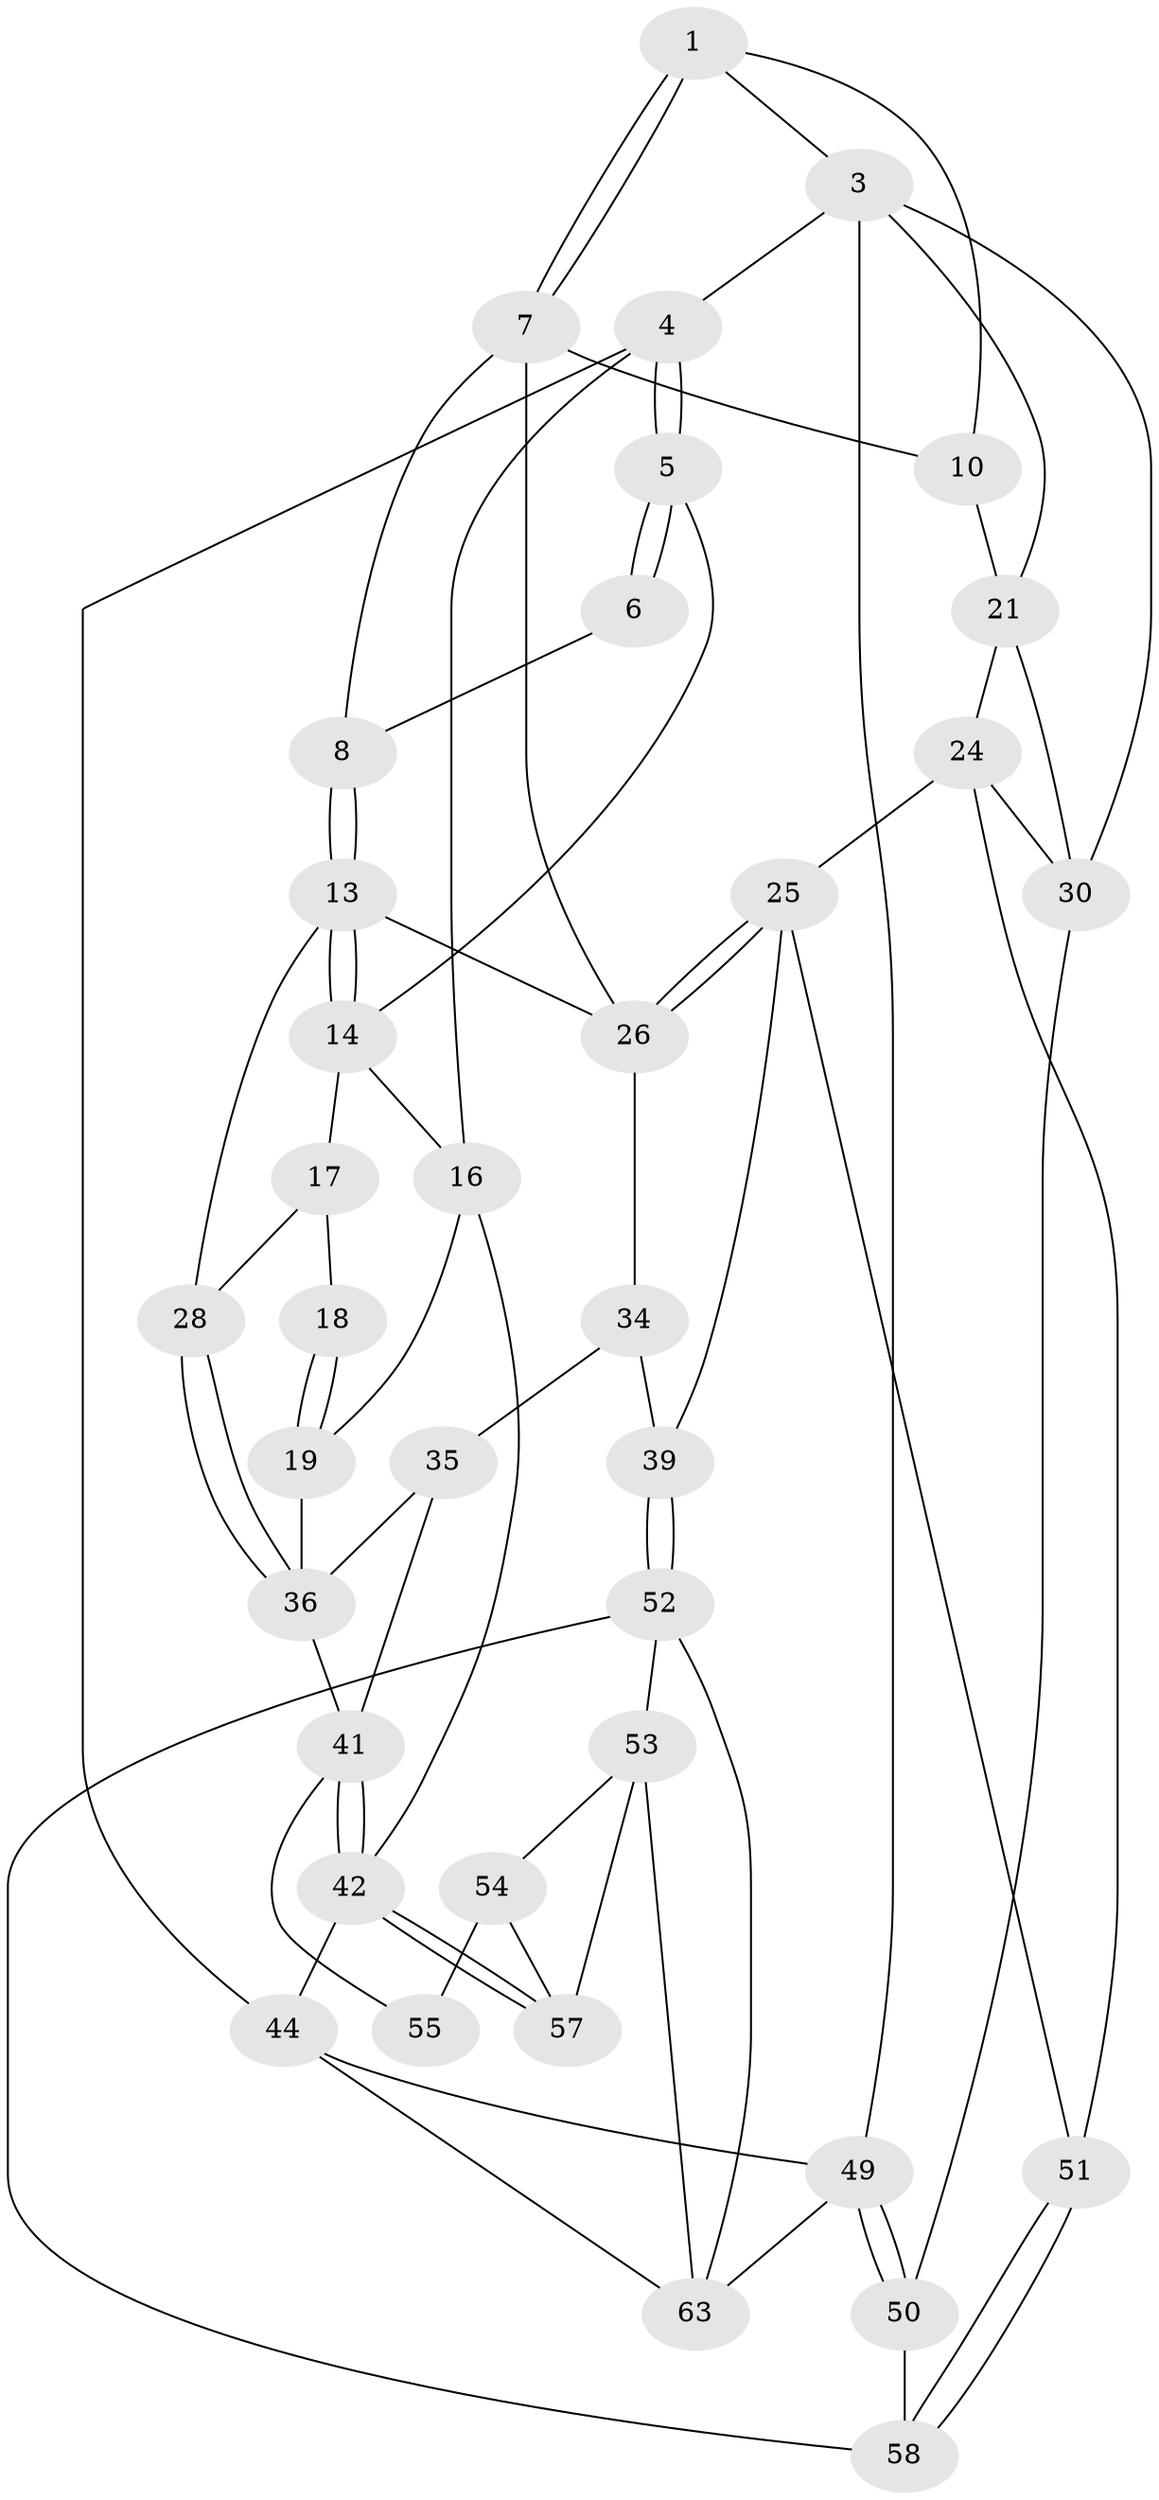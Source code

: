 // original degree distribution, {3: 0.030303030303030304, 4: 0.3181818181818182, 5: 0.36363636363636365, 6: 0.2878787878787879}
// Generated by graph-tools (version 1.1) at 2025/42/03/06/25 10:42:27]
// undirected, 37 vertices, 77 edges
graph export_dot {
graph [start="1"]
  node [color=gray90,style=filled];
  1 [pos="+0.6563248170791742+0",super="+2"];
  3 [pos="+1+0",super="+22"];
  4 [pos="+0+0"];
  5 [pos="+0+0",super="+12"];
  6 [pos="+0.5012889722622378+0",super="+9"];
  7 [pos="+0.6332798746997929+0.06516026173317817",super="+11"];
  8 [pos="+0.45309424615608385+0.21231399084877559"];
  10 [pos="+0.7897439754644997+0.1837978316456724"];
  13 [pos="+0.4527756671122761+0.21792702494561472",super="+27"];
  14 [pos="+0.25139075145475925+0.16982753765012537",super="+15"];
  16 [pos="+0+0",super="+20"];
  17 [pos="+0.21475977299269472+0.25539920028785446",super="+29"];
  18 [pos="+0+0.18036334835273823",super="+32"];
  19 [pos="+0+0.1586433636296552",super="+33"];
  21 [pos="+0.9054142974647554+0.18084634066042496",super="+23"];
  24 [pos="+0.8402097849505025+0.3867556577641475",super="+46"];
  25 [pos="+0.6552504608391287+0.3381500883950257",super="+38"];
  26 [pos="+0.6500174694540525+0.3265171737076427",super="+31"];
  28 [pos="+0.23657551051663764+0.3347835736228566"];
  30 [pos="+1+0.36523179757117347",super="+45"];
  34 [pos="+0.4583004987901823+0.3254524115626325",super="+40"];
  35 [pos="+0.2782996833932553+0.41567067167811983",super="+47"];
  36 [pos="+0.24402956186734304+0.3665247236255328",super="+37"];
  39 [pos="+0.5773474715374469+0.5759386203773743"];
  41 [pos="+0.056192774100475726+0.6244054628230702",super="+48"];
  42 [pos="+0+0.7749429733943076",super="+43"];
  44 [pos="+0+1",super="+65"];
  49 [pos="+1+1",super="+66"];
  50 [pos="+1+0.820783034733964",super="+61"];
  51 [pos="+0.7960880460958786+0.6063757433391016"];
  52 [pos="+0.526306050359693+0.6670907448514753",super="+60"];
  53 [pos="+0.4440631832420137+0.6634676107016114",super="+62"];
  54 [pos="+0.397225497730623+0.644998271936294",super="+56"];
  55 [pos="+0.3329911310836016+0.5505113307897769"];
  57 [pos="+0.09501010071385378+0.7863443319091385"];
  58 [pos="+0.7966240988316221+0.6359119181128116",super="+59"];
  63 [pos="+0.5931981205004028+1",super="+64"];
  1 -- 7;
  1 -- 7;
  1 -- 10;
  1 -- 3;
  3 -- 4;
  3 -- 49;
  3 -- 21;
  3 -- 30;
  4 -- 5;
  4 -- 5;
  4 -- 16;
  4 -- 44;
  5 -- 6;
  5 -- 6;
  5 -- 14;
  6 -- 8;
  7 -- 8;
  7 -- 10;
  7 -- 26;
  8 -- 13;
  8 -- 13;
  10 -- 21;
  13 -- 14;
  13 -- 14;
  13 -- 28;
  13 -- 26;
  14 -- 17;
  14 -- 16;
  16 -- 42;
  16 -- 19;
  17 -- 18 [weight=2];
  17 -- 28;
  18 -- 19 [weight=2];
  18 -- 19;
  19 -- 36;
  21 -- 24;
  21 -- 30;
  24 -- 25;
  24 -- 51;
  24 -- 30;
  25 -- 26;
  25 -- 26;
  25 -- 51;
  25 -- 39;
  26 -- 34;
  28 -- 36;
  28 -- 36;
  30 -- 50;
  34 -- 35 [weight=2];
  34 -- 39;
  35 -- 36;
  35 -- 41;
  36 -- 41;
  39 -- 52;
  39 -- 52;
  41 -- 42;
  41 -- 42;
  41 -- 55;
  42 -- 57;
  42 -- 57;
  42 -- 44;
  44 -- 49 [weight=2];
  44 -- 63;
  49 -- 50;
  49 -- 50;
  49 -- 63;
  50 -- 58 [weight=2];
  51 -- 58;
  51 -- 58;
  52 -- 53;
  52 -- 63;
  52 -- 58;
  53 -- 54;
  53 -- 57;
  53 -- 63;
  54 -- 55 [weight=2];
  54 -- 57;
}
